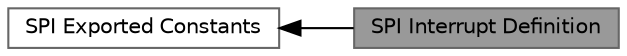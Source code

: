 digraph "SPI Interrupt Definition"
{
 // LATEX_PDF_SIZE
  bgcolor="transparent";
  edge [fontname=Helvetica,fontsize=10,labelfontname=Helvetica,labelfontsize=10];
  node [fontname=Helvetica,fontsize=10,shape=box,height=0.2,width=0.4];
  rankdir=LR;
  Node2 [id="Node000002",label="SPI Exported Constants",height=0.2,width=0.4,color="grey40", fillcolor="white", style="filled",URL="$group___s_p_i___exported___constants.html",tooltip=" "];
  Node1 [id="Node000001",label="SPI Interrupt Definition",height=0.2,width=0.4,color="gray40", fillcolor="grey60", style="filled", fontcolor="black",tooltip=" "];
  Node2->Node1 [shape=plaintext, dir="back", style="solid"];
}
